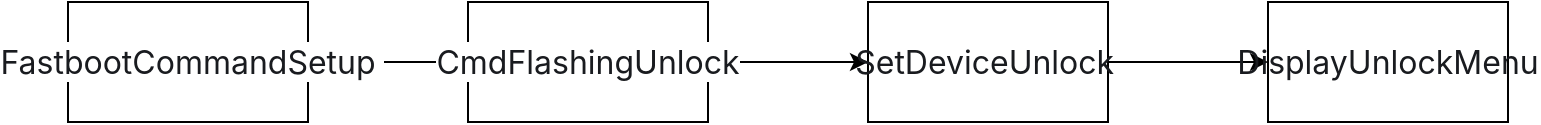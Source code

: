 <mxfile version="24.0.1" type="github">
  <diagram name="第 1 页" id="uw2N7UZGZ51IIgGoIJaL">
    <mxGraphModel dx="1050" dy="549" grid="1" gridSize="10" guides="1" tooltips="1" connect="1" arrows="1" fold="1" page="1" pageScale="1" pageWidth="827" pageHeight="1169" math="0" shadow="0">
      <root>
        <mxCell id="0" />
        <mxCell id="1" parent="0" />
        <mxCell id="Ag6aLaH_1CUaI_3AXtAN-3" value="" style="rounded=0;orthogonalLoop=1;jettySize=auto;html=1;" parent="1" source="Ag6aLaH_1CUaI_3AXtAN-1" target="Ag6aLaH_1CUaI_3AXtAN-2" edge="1">
          <mxGeometry relative="1" as="geometry" />
        </mxCell>
        <mxCell id="Ag6aLaH_1CUaI_3AXtAN-1" value="&lt;span style=&quot;color: rgb(25, 27, 31); font-family: -apple-system, BlinkMacSystemFont, &amp;quot;Helvetica Neue&amp;quot;, &amp;quot;PingFang SC&amp;quot;, &amp;quot;Microsoft YaHei&amp;quot;, &amp;quot;Source Han Sans SC&amp;quot;, &amp;quot;Noto Sans CJK SC&amp;quot;, &amp;quot;WenQuanYi Micro Hei&amp;quot;, sans-serif; font-size: 16px; text-align: start; white-space-collapse: preserve; background-color: rgb(255, 255, 255);&quot;&gt;FastbootCommandSetup &lt;/span&gt;" style="rounded=0;whiteSpace=wrap;html=1;" parent="1" vertex="1">
          <mxGeometry x="40" y="260" width="120" height="60" as="geometry" />
        </mxCell>
        <mxCell id="Ag6aLaH_1CUaI_3AXtAN-7" value="" style="edgeStyle=orthogonalEdgeStyle;rounded=0;orthogonalLoop=1;jettySize=auto;html=1;" parent="1" source="Ag6aLaH_1CUaI_3AXtAN-2" target="Ag6aLaH_1CUaI_3AXtAN-6" edge="1">
          <mxGeometry relative="1" as="geometry" />
        </mxCell>
        <mxCell id="Ag6aLaH_1CUaI_3AXtAN-2" value="&lt;span style=&quot;color: rgb(25, 27, 31); font-family: -apple-system, BlinkMacSystemFont, &amp;quot;Helvetica Neue&amp;quot;, &amp;quot;PingFang SC&amp;quot;, &amp;quot;Microsoft YaHei&amp;quot;, &amp;quot;Source Han Sans SC&amp;quot;, &amp;quot;Noto Sans CJK SC&amp;quot;, &amp;quot;WenQuanYi Micro Hei&amp;quot;, sans-serif; font-size: 16px; text-align: start; white-space-collapse: preserve; background-color: rgb(255, 255, 255);&quot;&gt;CmdFlashingUnlock&lt;/span&gt;" style="rounded=0;whiteSpace=wrap;html=1;" parent="1" vertex="1">
          <mxGeometry x="240" y="260" width="120" height="60" as="geometry" />
        </mxCell>
        <mxCell id="Ag6aLaH_1CUaI_3AXtAN-9" value="" style="edgeStyle=orthogonalEdgeStyle;rounded=0;orthogonalLoop=1;jettySize=auto;html=1;" parent="1" source="Ag6aLaH_1CUaI_3AXtAN-6" target="Ag6aLaH_1CUaI_3AXtAN-8" edge="1">
          <mxGeometry relative="1" as="geometry" />
        </mxCell>
        <mxCell id="Ag6aLaH_1CUaI_3AXtAN-6" value="&lt;div style=&quot;text-align: start;&quot;&gt;&lt;span style=&quot;background-color: initial;&quot;&gt;&lt;font face=&quot;-apple-system, BlinkMacSystemFont, Helvetica Neue, PingFang SC, Microsoft YaHei, Source Han Sans SC, Noto Sans CJK SC, WenQuanYi Micro Hei, sans-serif&quot; color=&quot;#191b1f&quot;&gt;&lt;span style=&quot;font-size: 16px; white-space-collapse: preserve;&quot;&gt;SetDeviceUnlock&lt;/span&gt;&lt;/font&gt;&amp;nbsp;&lt;/span&gt;&lt;/div&gt;" style="rounded=0;whiteSpace=wrap;html=1;" parent="1" vertex="1">
          <mxGeometry x="440" y="260" width="120" height="60" as="geometry" />
        </mxCell>
        <mxCell id="Ag6aLaH_1CUaI_3AXtAN-8" value="&lt;div style=&quot;text-align: start;&quot;&gt;&lt;font face=&quot;-apple-system, BlinkMacSystemFont, Helvetica Neue, PingFang SC, Microsoft YaHei, Source Han Sans SC, Noto Sans CJK SC, WenQuanYi Micro Hei, sans-serif&quot; color=&quot;#191b1f&quot;&gt;&lt;span style=&quot;font-size: 16px; white-space-collapse: preserve;&quot;&gt;DisplayUnlockMenu&lt;/span&gt;&lt;/font&gt;&lt;br&gt;&lt;/div&gt;" style="rounded=0;whiteSpace=wrap;html=1;" parent="1" vertex="1">
          <mxGeometry x="640" y="260" width="120" height="60" as="geometry" />
        </mxCell>
      </root>
    </mxGraphModel>
  </diagram>
</mxfile>
